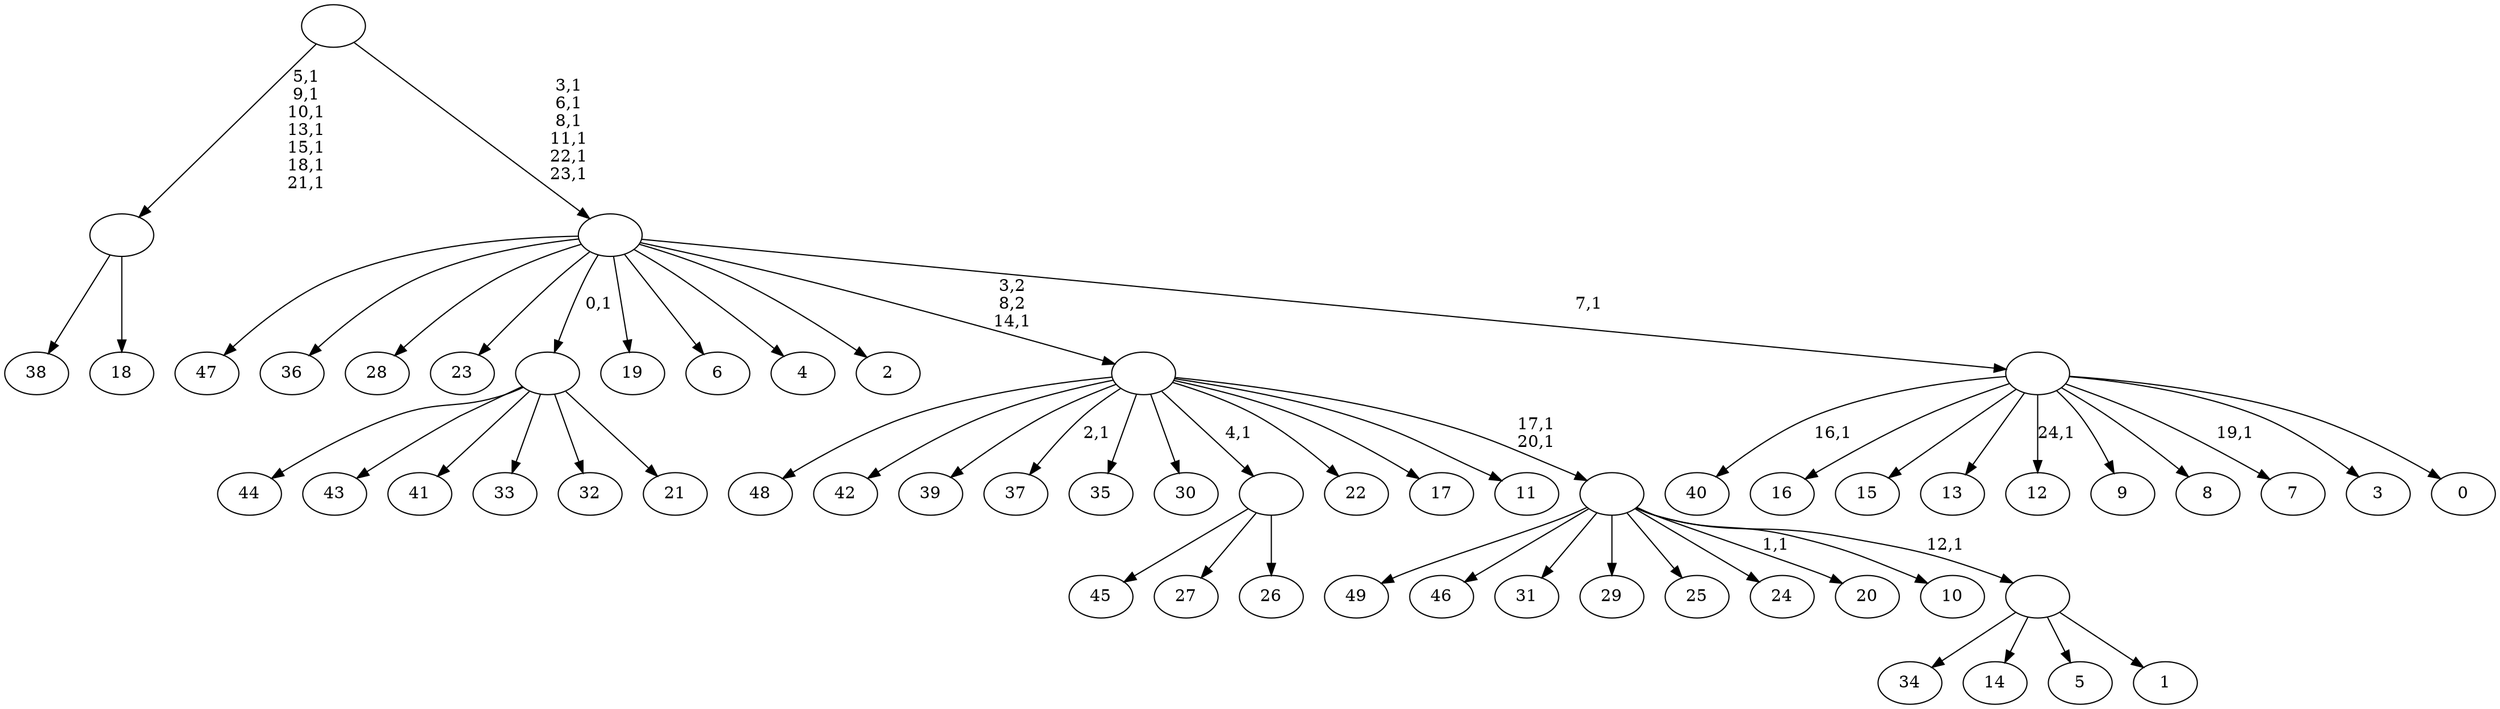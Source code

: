 digraph T {
	75 [label="49"]
	74 [label="48"]
	73 [label="47"]
	72 [label="46"]
	71 [label="45"]
	70 [label="44"]
	69 [label="43"]
	68 [label="42"]
	67 [label="41"]
	66 [label="40"]
	64 [label="39"]
	63 [label="38"]
	62 [label="37"]
	60 [label="36"]
	59 [label="35"]
	58 [label="34"]
	57 [label="33"]
	56 [label="32"]
	55 [label="31"]
	54 [label="30"]
	53 [label="29"]
	52 [label="28"]
	51 [label="27"]
	50 [label="26"]
	49 [label=""]
	48 [label="25"]
	47 [label="24"]
	46 [label="23"]
	45 [label="22"]
	44 [label="21"]
	43 [label=""]
	42 [label="20"]
	40 [label="19"]
	39 [label="18"]
	38 [label=""]
	31 [label="17"]
	30 [label="16"]
	29 [label="15"]
	28 [label="14"]
	27 [label="13"]
	26 [label="12"]
	24 [label="11"]
	23 [label="10"]
	22 [label="9"]
	21 [label="8"]
	20 [label="7"]
	18 [label="6"]
	17 [label="5"]
	16 [label="4"]
	15 [label="3"]
	14 [label="2"]
	13 [label="1"]
	12 [label=""]
	11 [label=""]
	9 [label=""]
	8 [label="0"]
	7 [label=""]
	6 [label=""]
	0 [label=""]
	49 -> 71 [label=""]
	49 -> 51 [label=""]
	49 -> 50 [label=""]
	43 -> 70 [label=""]
	43 -> 69 [label=""]
	43 -> 67 [label=""]
	43 -> 57 [label=""]
	43 -> 56 [label=""]
	43 -> 44 [label=""]
	38 -> 63 [label=""]
	38 -> 39 [label=""]
	12 -> 58 [label=""]
	12 -> 28 [label=""]
	12 -> 17 [label=""]
	12 -> 13 [label=""]
	11 -> 42 [label="1,1"]
	11 -> 75 [label=""]
	11 -> 72 [label=""]
	11 -> 55 [label=""]
	11 -> 53 [label=""]
	11 -> 48 [label=""]
	11 -> 47 [label=""]
	11 -> 23 [label=""]
	11 -> 12 [label="12,1"]
	9 -> 11 [label="17,1\n20,1"]
	9 -> 62 [label="2,1"]
	9 -> 74 [label=""]
	9 -> 68 [label=""]
	9 -> 64 [label=""]
	9 -> 59 [label=""]
	9 -> 54 [label=""]
	9 -> 49 [label="4,1"]
	9 -> 45 [label=""]
	9 -> 31 [label=""]
	9 -> 24 [label=""]
	7 -> 20 [label="19,1"]
	7 -> 26 [label="24,1"]
	7 -> 66 [label="16,1"]
	7 -> 30 [label=""]
	7 -> 29 [label=""]
	7 -> 27 [label=""]
	7 -> 22 [label=""]
	7 -> 21 [label=""]
	7 -> 15 [label=""]
	7 -> 8 [label=""]
	6 -> 73 [label=""]
	6 -> 60 [label=""]
	6 -> 52 [label=""]
	6 -> 46 [label=""]
	6 -> 43 [label="0,1"]
	6 -> 40 [label=""]
	6 -> 18 [label=""]
	6 -> 16 [label=""]
	6 -> 14 [label=""]
	6 -> 9 [label="3,2\n8,2\n14,1"]
	6 -> 7 [label="7,1"]
	0 -> 6 [label="3,1\n6,1\n8,1\n11,1\n22,1\n23,1"]
	0 -> 38 [label="5,1\n9,1\n10,1\n13,1\n15,1\n18,1\n21,1"]
}
